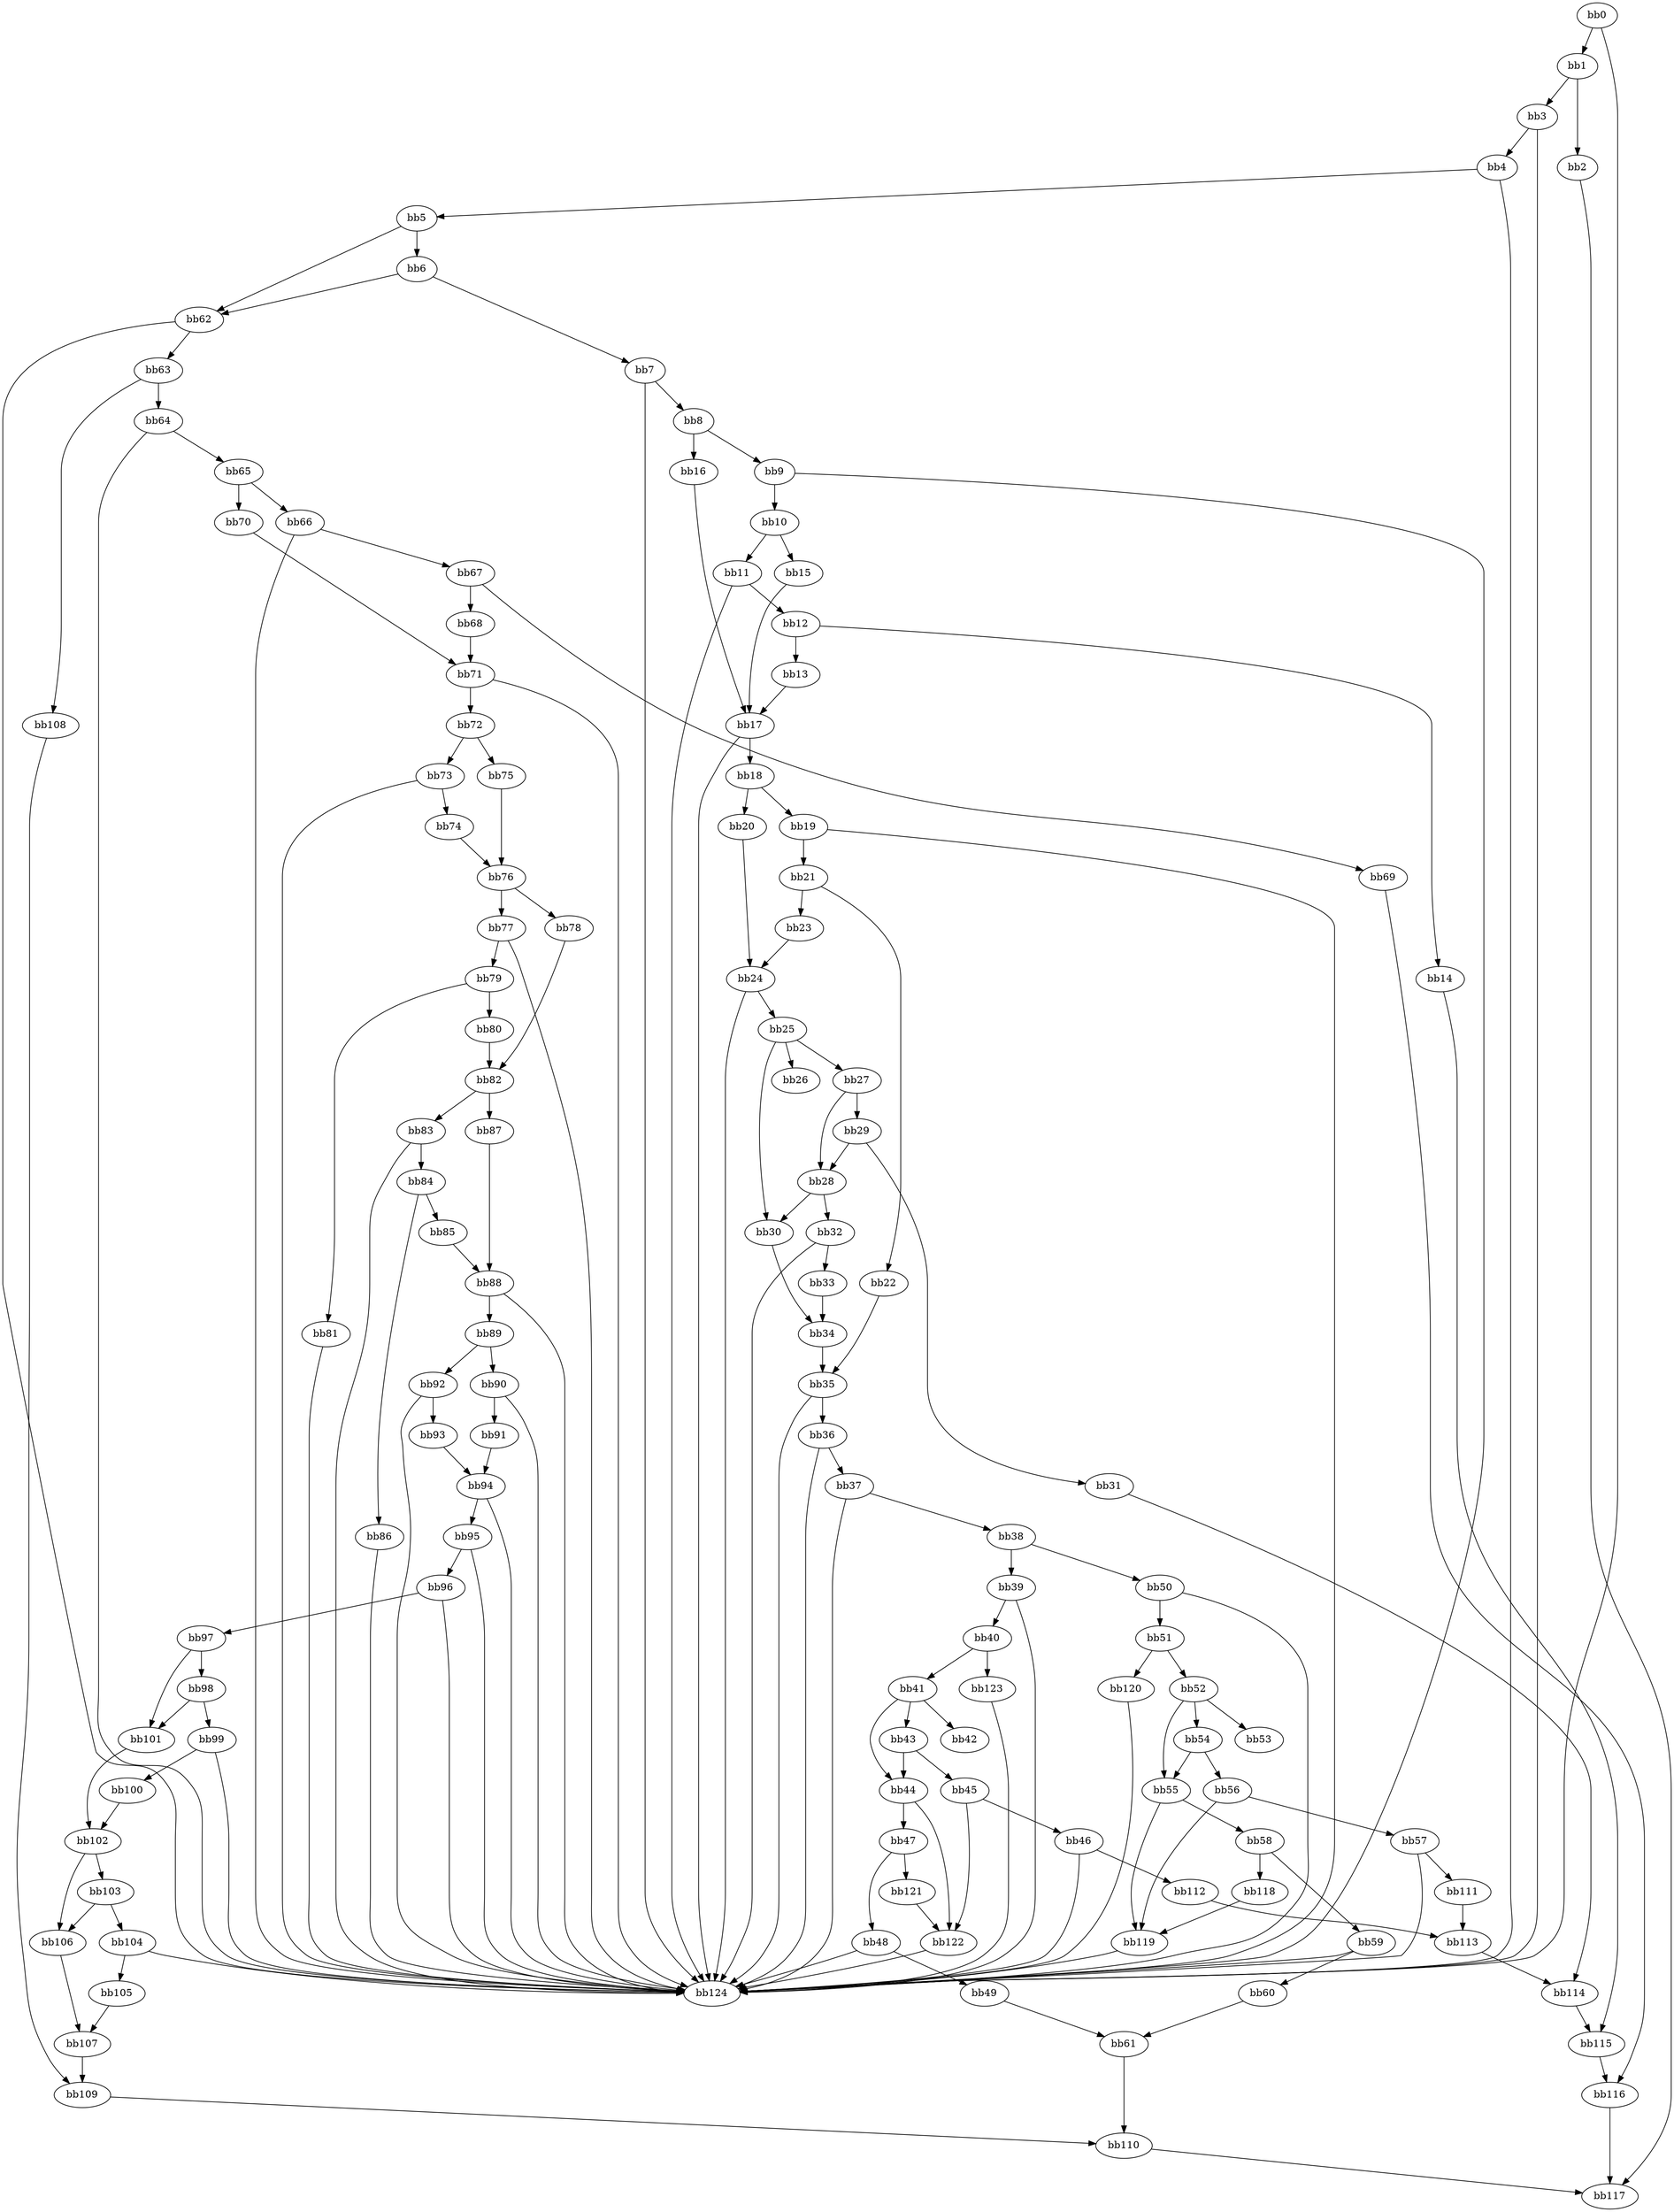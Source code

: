 digraph {
    0 [ label = "bb0\l" ]
    1 [ label = "bb1\l" ]
    2 [ label = "bb2\l" ]
    3 [ label = "bb3\l" ]
    4 [ label = "bb4\l" ]
    5 [ label = "bb5\l" ]
    6 [ label = "bb6\l" ]
    7 [ label = "bb7\l" ]
    8 [ label = "bb8\l" ]
    9 [ label = "bb9\l" ]
    10 [ label = "bb10\l" ]
    11 [ label = "bb11\l" ]
    12 [ label = "bb12\l" ]
    13 [ label = "bb13\l" ]
    14 [ label = "bb14\l" ]
    15 [ label = "bb15\l" ]
    16 [ label = "bb16\l" ]
    17 [ label = "bb17\l" ]
    18 [ label = "bb18\l" ]
    19 [ label = "bb19\l" ]
    20 [ label = "bb20\l" ]
    21 [ label = "bb21\l" ]
    22 [ label = "bb22\l" ]
    23 [ label = "bb23\l" ]
    24 [ label = "bb24\l" ]
    25 [ label = "bb25\l" ]
    26 [ label = "bb26\l" ]
    27 [ label = "bb27\l" ]
    28 [ label = "bb28\l" ]
    29 [ label = "bb29\l" ]
    30 [ label = "bb30\l" ]
    31 [ label = "bb31\l" ]
    32 [ label = "bb32\l" ]
    33 [ label = "bb33\l" ]
    34 [ label = "bb34\l" ]
    35 [ label = "bb35\l" ]
    36 [ label = "bb36\l" ]
    37 [ label = "bb37\l" ]
    38 [ label = "bb38\l" ]
    39 [ label = "bb39\l" ]
    40 [ label = "bb40\l" ]
    41 [ label = "bb41\l" ]
    42 [ label = "bb42\l" ]
    43 [ label = "bb43\l" ]
    44 [ label = "bb44\l" ]
    45 [ label = "bb45\l" ]
    46 [ label = "bb46\l" ]
    47 [ label = "bb47\l" ]
    48 [ label = "bb48\l" ]
    49 [ label = "bb49\l" ]
    50 [ label = "bb50\l" ]
    51 [ label = "bb51\l" ]
    52 [ label = "bb52\l" ]
    53 [ label = "bb53\l" ]
    54 [ label = "bb54\l" ]
    55 [ label = "bb55\l" ]
    56 [ label = "bb56\l" ]
    57 [ label = "bb57\l" ]
    58 [ label = "bb58\l" ]
    59 [ label = "bb59\l" ]
    60 [ label = "bb60\l" ]
    61 [ label = "bb61\l" ]
    62 [ label = "bb62\l" ]
    63 [ label = "bb63\l" ]
    64 [ label = "bb64\l" ]
    65 [ label = "bb65\l" ]
    66 [ label = "bb66\l" ]
    67 [ label = "bb67\l" ]
    68 [ label = "bb68\l" ]
    69 [ label = "bb69\l" ]
    70 [ label = "bb70\l" ]
    71 [ label = "bb71\l" ]
    72 [ label = "bb72\l" ]
    73 [ label = "bb73\l" ]
    74 [ label = "bb74\l" ]
    75 [ label = "bb75\l" ]
    76 [ label = "bb76\l" ]
    77 [ label = "bb77\l" ]
    78 [ label = "bb78\l" ]
    79 [ label = "bb79\l" ]
    80 [ label = "bb80\l" ]
    81 [ label = "bb81\l" ]
    82 [ label = "bb82\l" ]
    83 [ label = "bb83\l" ]
    84 [ label = "bb84\l" ]
    85 [ label = "bb85\l" ]
    86 [ label = "bb86\l" ]
    87 [ label = "bb87\l" ]
    88 [ label = "bb88\l" ]
    89 [ label = "bb89\l" ]
    90 [ label = "bb90\l" ]
    91 [ label = "bb91\l" ]
    92 [ label = "bb92\l" ]
    93 [ label = "bb93\l" ]
    94 [ label = "bb94\l" ]
    95 [ label = "bb95\l" ]
    96 [ label = "bb96\l" ]
    97 [ label = "bb97\l" ]
    98 [ label = "bb98\l" ]
    99 [ label = "bb99\l" ]
    100 [ label = "bb100\l" ]
    101 [ label = "bb101\l" ]
    102 [ label = "bb102\l" ]
    103 [ label = "bb103\l" ]
    104 [ label = "bb104\l" ]
    105 [ label = "bb105\l" ]
    106 [ label = "bb106\l" ]
    107 [ label = "bb107\l" ]
    108 [ label = "bb108\l" ]
    109 [ label = "bb109\l" ]
    110 [ label = "bb110\l" ]
    111 [ label = "bb111\l" ]
    112 [ label = "bb112\l" ]
    113 [ label = "bb113\l" ]
    114 [ label = "bb114\l" ]
    115 [ label = "bb115\l" ]
    116 [ label = "bb116\l" ]
    117 [ label = "bb117\l" ]
    118 [ label = "bb118\l" ]
    119 [ label = "bb119\l" ]
    120 [ label = "bb120\l" ]
    121 [ label = "bb121\l" ]
    122 [ label = "bb122\l" ]
    123 [ label = "bb123\l" ]
    124 [ label = "bb124\l" ]
    0 -> 1 [ ]
    0 -> 124 [ ]
    1 -> 2 [ ]
    1 -> 3 [ ]
    2 -> 117 [ ]
    3 -> 4 [ ]
    3 -> 124 [ ]
    4 -> 5 [ ]
    4 -> 124 [ ]
    5 -> 6 [ ]
    5 -> 62 [ ]
    6 -> 7 [ ]
    6 -> 62 [ ]
    7 -> 8 [ ]
    7 -> 124 [ ]
    8 -> 9 [ ]
    8 -> 16 [ ]
    9 -> 10 [ ]
    9 -> 124 [ ]
    10 -> 11 [ ]
    10 -> 15 [ ]
    11 -> 12 [ ]
    11 -> 124 [ ]
    12 -> 13 [ ]
    12 -> 14 [ ]
    13 -> 17 [ ]
    14 -> 115 [ ]
    15 -> 17 [ ]
    16 -> 17 [ ]
    17 -> 18 [ ]
    17 -> 124 [ ]
    18 -> 19 [ ]
    18 -> 20 [ ]
    19 -> 21 [ ]
    19 -> 124 [ ]
    20 -> 24 [ ]
    21 -> 22 [ ]
    21 -> 23 [ ]
    22 -> 35 [ ]
    23 -> 24 [ ]
    24 -> 25 [ ]
    24 -> 124 [ ]
    25 -> 26 [ ]
    25 -> 27 [ ]
    25 -> 30 [ ]
    27 -> 28 [ ]
    27 -> 29 [ ]
    28 -> 30 [ ]
    28 -> 32 [ ]
    29 -> 28 [ ]
    29 -> 31 [ ]
    30 -> 34 [ ]
    31 -> 114 [ ]
    32 -> 33 [ ]
    32 -> 124 [ ]
    33 -> 34 [ ]
    34 -> 35 [ ]
    35 -> 36 [ ]
    35 -> 124 [ ]
    36 -> 37 [ ]
    36 -> 124 [ ]
    37 -> 38 [ ]
    37 -> 124 [ ]
    38 -> 39 [ ]
    38 -> 50 [ ]
    39 -> 40 [ ]
    39 -> 124 [ ]
    40 -> 41 [ ]
    40 -> 123 [ ]
    41 -> 42 [ ]
    41 -> 43 [ ]
    41 -> 44 [ ]
    43 -> 44 [ ]
    43 -> 45 [ ]
    44 -> 47 [ ]
    44 -> 122 [ ]
    45 -> 46 [ ]
    45 -> 122 [ ]
    46 -> 112 [ ]
    46 -> 124 [ ]
    47 -> 48 [ ]
    47 -> 121 [ ]
    48 -> 49 [ ]
    48 -> 124 [ ]
    49 -> 61 [ ]
    50 -> 51 [ ]
    50 -> 124 [ ]
    51 -> 52 [ ]
    51 -> 120 [ ]
    52 -> 53 [ ]
    52 -> 54 [ ]
    52 -> 55 [ ]
    54 -> 55 [ ]
    54 -> 56 [ ]
    55 -> 58 [ ]
    55 -> 119 [ ]
    56 -> 57 [ ]
    56 -> 119 [ ]
    57 -> 111 [ ]
    57 -> 124 [ ]
    58 -> 59 [ ]
    58 -> 118 [ ]
    59 -> 60 [ ]
    59 -> 124 [ ]
    60 -> 61 [ ]
    61 -> 110 [ ]
    62 -> 63 [ ]
    62 -> 124 [ ]
    63 -> 64 [ ]
    63 -> 108 [ ]
    64 -> 65 [ ]
    64 -> 124 [ ]
    65 -> 66 [ ]
    65 -> 70 [ ]
    66 -> 67 [ ]
    66 -> 124 [ ]
    67 -> 68 [ ]
    67 -> 69 [ ]
    68 -> 71 [ ]
    69 -> 116 [ ]
    70 -> 71 [ ]
    71 -> 72 [ ]
    71 -> 124 [ ]
    72 -> 73 [ ]
    72 -> 75 [ ]
    73 -> 74 [ ]
    73 -> 124 [ ]
    74 -> 76 [ ]
    75 -> 76 [ ]
    76 -> 77 [ ]
    76 -> 78 [ ]
    77 -> 79 [ ]
    77 -> 124 [ ]
    78 -> 82 [ ]
    79 -> 80 [ ]
    79 -> 81 [ ]
    80 -> 82 [ ]
    81 -> 124 [ ]
    82 -> 83 [ ]
    82 -> 87 [ ]
    83 -> 84 [ ]
    83 -> 124 [ ]
    84 -> 85 [ ]
    84 -> 86 [ ]
    85 -> 88 [ ]
    86 -> 124 [ ]
    87 -> 88 [ ]
    88 -> 89 [ ]
    88 -> 124 [ ]
    89 -> 90 [ ]
    89 -> 92 [ ]
    90 -> 91 [ ]
    90 -> 124 [ ]
    91 -> 94 [ ]
    92 -> 93 [ ]
    92 -> 124 [ ]
    93 -> 94 [ ]
    94 -> 95 [ ]
    94 -> 124 [ ]
    95 -> 96 [ ]
    95 -> 124 [ ]
    96 -> 97 [ ]
    96 -> 124 [ ]
    97 -> 98 [ ]
    97 -> 101 [ ]
    98 -> 99 [ ]
    98 -> 101 [ ]
    99 -> 100 [ ]
    99 -> 124 [ ]
    100 -> 102 [ ]
    101 -> 102 [ ]
    102 -> 103 [ ]
    102 -> 106 [ ]
    103 -> 104 [ ]
    103 -> 106 [ ]
    104 -> 105 [ ]
    104 -> 124 [ ]
    105 -> 107 [ ]
    106 -> 107 [ ]
    107 -> 109 [ ]
    108 -> 109 [ ]
    109 -> 110 [ ]
    110 -> 117 [ ]
    111 -> 113 [ ]
    112 -> 113 [ ]
    113 -> 114 [ ]
    114 -> 115 [ ]
    115 -> 116 [ ]
    116 -> 117 [ ]
    118 -> 119 [ ]
    119 -> 124 [ ]
    120 -> 124 [ ]
    121 -> 122 [ ]
    122 -> 124 [ ]
    123 -> 124 [ ]
}

